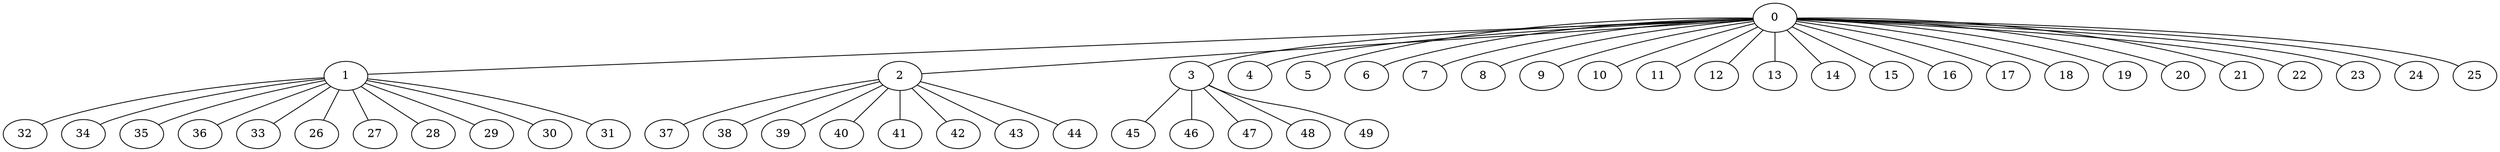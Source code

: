 
graph graphname {
    0 -- 1
0 -- 2
0 -- 3
0 -- 4
0 -- 5
0 -- 6
0 -- 7
0 -- 8
0 -- 9
0 -- 10
0 -- 11
0 -- 12
0 -- 13
0 -- 14
0 -- 15
0 -- 16
0 -- 17
0 -- 18
0 -- 19
0 -- 20
0 -- 21
0 -- 22
0 -- 23
0 -- 24
0 -- 25
1 -- 32
1 -- 34
1 -- 35
1 -- 36
1 -- 33
1 -- 26
1 -- 27
1 -- 28
1 -- 29
1 -- 30
1 -- 31
2 -- 37
2 -- 38
2 -- 39
2 -- 40
2 -- 41
2 -- 42
2 -- 43
2 -- 44
3 -- 45
3 -- 46
3 -- 47
3 -- 48
3 -- 49

}
